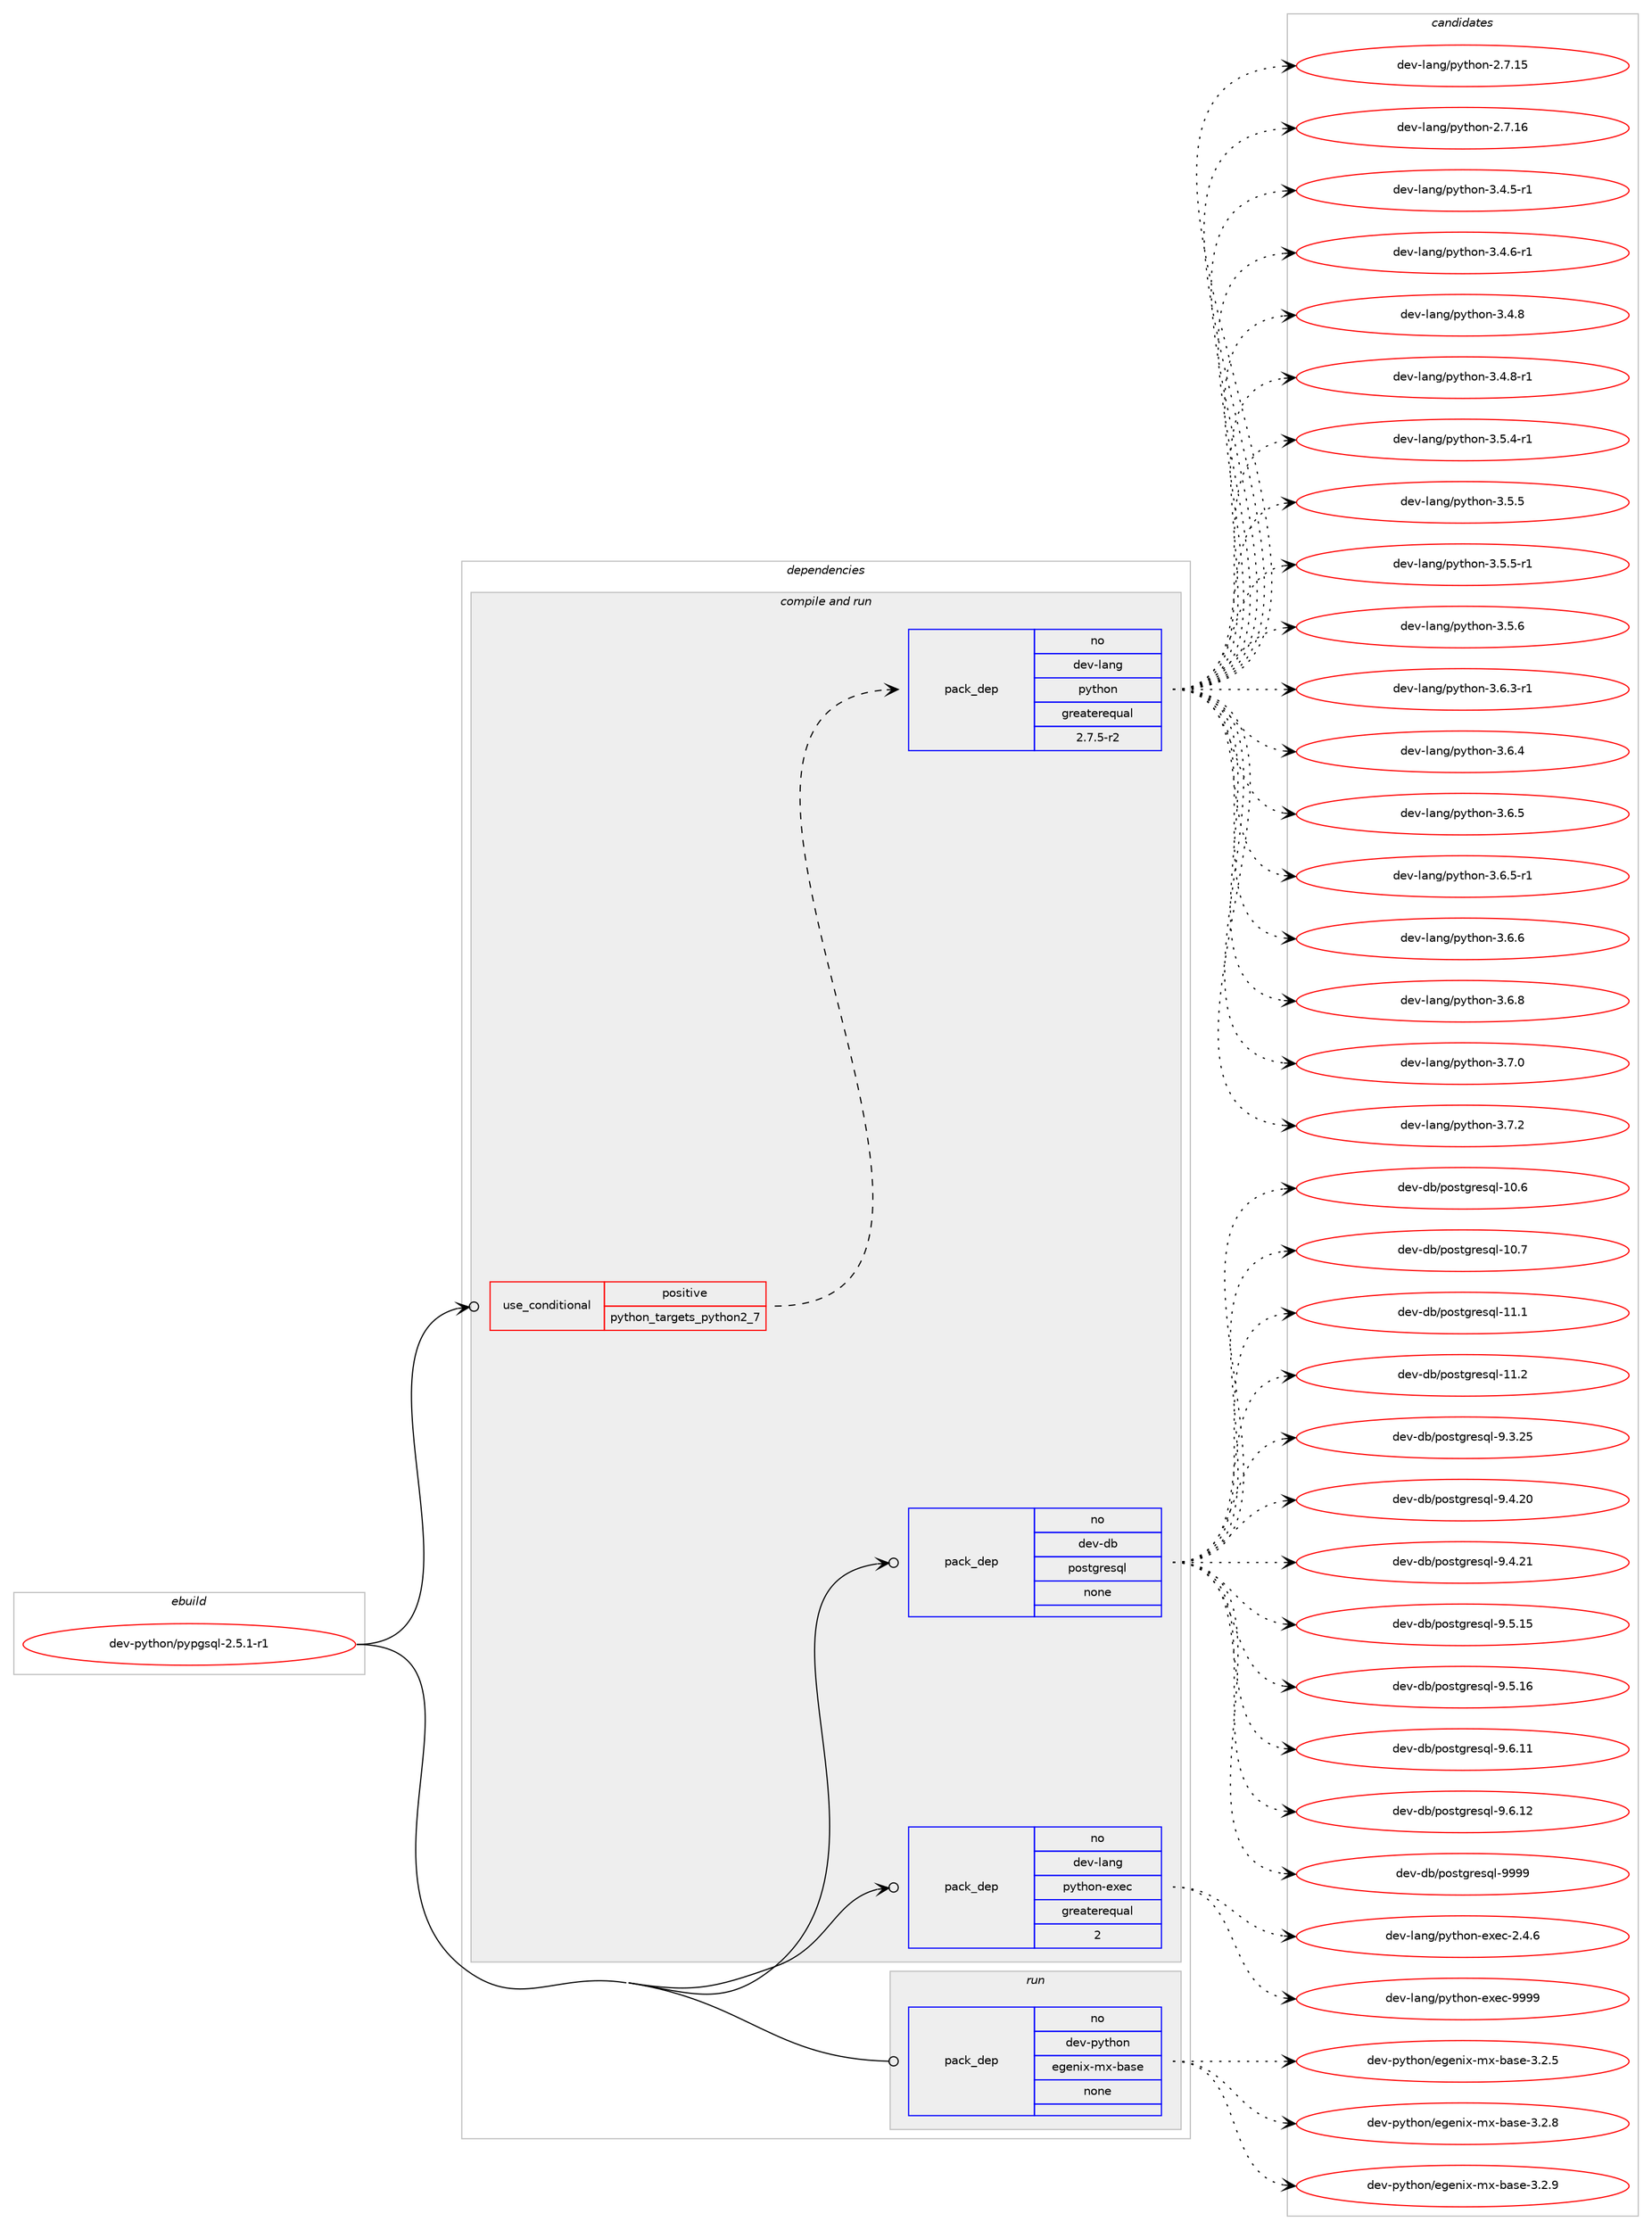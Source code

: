 digraph prolog {

# *************
# Graph options
# *************

newrank=true;
concentrate=true;
compound=true;
graph [rankdir=LR,fontname=Helvetica,fontsize=10,ranksep=1.5];#, ranksep=2.5, nodesep=0.2];
edge  [arrowhead=vee];
node  [fontname=Helvetica,fontsize=10];

# **********
# The ebuild
# **********

subgraph cluster_leftcol {
color=gray;
rank=same;
label=<<i>ebuild</i>>;
id [label="dev-python/pypgsql-2.5.1-r1", color=red, width=4, href="../dev-python/pypgsql-2.5.1-r1.svg"];
}

# ****************
# The dependencies
# ****************

subgraph cluster_midcol {
color=gray;
label=<<i>dependencies</i>>;
subgraph cluster_compile {
fillcolor="#eeeeee";
style=filled;
label=<<i>compile</i>>;
}
subgraph cluster_compileandrun {
fillcolor="#eeeeee";
style=filled;
label=<<i>compile and run</i>>;
subgraph cond381489 {
dependency1431270 [label=<<TABLE BORDER="0" CELLBORDER="1" CELLSPACING="0" CELLPADDING="4"><TR><TD ROWSPAN="3" CELLPADDING="10">use_conditional</TD></TR><TR><TD>positive</TD></TR><TR><TD>python_targets_python2_7</TD></TR></TABLE>>, shape=none, color=red];
subgraph pack1026458 {
dependency1431271 [label=<<TABLE BORDER="0" CELLBORDER="1" CELLSPACING="0" CELLPADDING="4" WIDTH="220"><TR><TD ROWSPAN="6" CELLPADDING="30">pack_dep</TD></TR><TR><TD WIDTH="110">no</TD></TR><TR><TD>dev-lang</TD></TR><TR><TD>python</TD></TR><TR><TD>greaterequal</TD></TR><TR><TD>2.7.5-r2</TD></TR></TABLE>>, shape=none, color=blue];
}
dependency1431270:e -> dependency1431271:w [weight=20,style="dashed",arrowhead="vee"];
}
id:e -> dependency1431270:w [weight=20,style="solid",arrowhead="odotvee"];
subgraph pack1026459 {
dependency1431272 [label=<<TABLE BORDER="0" CELLBORDER="1" CELLSPACING="0" CELLPADDING="4" WIDTH="220"><TR><TD ROWSPAN="6" CELLPADDING="30">pack_dep</TD></TR><TR><TD WIDTH="110">no</TD></TR><TR><TD>dev-db</TD></TR><TR><TD>postgresql</TD></TR><TR><TD>none</TD></TR><TR><TD></TD></TR></TABLE>>, shape=none, color=blue];
}
id:e -> dependency1431272:w [weight=20,style="solid",arrowhead="odotvee"];
subgraph pack1026460 {
dependency1431273 [label=<<TABLE BORDER="0" CELLBORDER="1" CELLSPACING="0" CELLPADDING="4" WIDTH="220"><TR><TD ROWSPAN="6" CELLPADDING="30">pack_dep</TD></TR><TR><TD WIDTH="110">no</TD></TR><TR><TD>dev-lang</TD></TR><TR><TD>python-exec</TD></TR><TR><TD>greaterequal</TD></TR><TR><TD>2</TD></TR></TABLE>>, shape=none, color=blue];
}
id:e -> dependency1431273:w [weight=20,style="solid",arrowhead="odotvee"];
}
subgraph cluster_run {
fillcolor="#eeeeee";
style=filled;
label=<<i>run</i>>;
subgraph pack1026461 {
dependency1431274 [label=<<TABLE BORDER="0" CELLBORDER="1" CELLSPACING="0" CELLPADDING="4" WIDTH="220"><TR><TD ROWSPAN="6" CELLPADDING="30">pack_dep</TD></TR><TR><TD WIDTH="110">no</TD></TR><TR><TD>dev-python</TD></TR><TR><TD>egenix-mx-base</TD></TR><TR><TD>none</TD></TR><TR><TD></TD></TR></TABLE>>, shape=none, color=blue];
}
id:e -> dependency1431274:w [weight=20,style="solid",arrowhead="odot"];
}
}

# **************
# The candidates
# **************

subgraph cluster_choices {
rank=same;
color=gray;
label=<<i>candidates</i>>;

subgraph choice1026458 {
color=black;
nodesep=1;
choice10010111845108971101034711212111610411111045504655464953 [label="dev-lang/python-2.7.15", color=red, width=4,href="../dev-lang/python-2.7.15.svg"];
choice10010111845108971101034711212111610411111045504655464954 [label="dev-lang/python-2.7.16", color=red, width=4,href="../dev-lang/python-2.7.16.svg"];
choice1001011184510897110103471121211161041111104551465246534511449 [label="dev-lang/python-3.4.5-r1", color=red, width=4,href="../dev-lang/python-3.4.5-r1.svg"];
choice1001011184510897110103471121211161041111104551465246544511449 [label="dev-lang/python-3.4.6-r1", color=red, width=4,href="../dev-lang/python-3.4.6-r1.svg"];
choice100101118451089711010347112121116104111110455146524656 [label="dev-lang/python-3.4.8", color=red, width=4,href="../dev-lang/python-3.4.8.svg"];
choice1001011184510897110103471121211161041111104551465246564511449 [label="dev-lang/python-3.4.8-r1", color=red, width=4,href="../dev-lang/python-3.4.8-r1.svg"];
choice1001011184510897110103471121211161041111104551465346524511449 [label="dev-lang/python-3.5.4-r1", color=red, width=4,href="../dev-lang/python-3.5.4-r1.svg"];
choice100101118451089711010347112121116104111110455146534653 [label="dev-lang/python-3.5.5", color=red, width=4,href="../dev-lang/python-3.5.5.svg"];
choice1001011184510897110103471121211161041111104551465346534511449 [label="dev-lang/python-3.5.5-r1", color=red, width=4,href="../dev-lang/python-3.5.5-r1.svg"];
choice100101118451089711010347112121116104111110455146534654 [label="dev-lang/python-3.5.6", color=red, width=4,href="../dev-lang/python-3.5.6.svg"];
choice1001011184510897110103471121211161041111104551465446514511449 [label="dev-lang/python-3.6.3-r1", color=red, width=4,href="../dev-lang/python-3.6.3-r1.svg"];
choice100101118451089711010347112121116104111110455146544652 [label="dev-lang/python-3.6.4", color=red, width=4,href="../dev-lang/python-3.6.4.svg"];
choice100101118451089711010347112121116104111110455146544653 [label="dev-lang/python-3.6.5", color=red, width=4,href="../dev-lang/python-3.6.5.svg"];
choice1001011184510897110103471121211161041111104551465446534511449 [label="dev-lang/python-3.6.5-r1", color=red, width=4,href="../dev-lang/python-3.6.5-r1.svg"];
choice100101118451089711010347112121116104111110455146544654 [label="dev-lang/python-3.6.6", color=red, width=4,href="../dev-lang/python-3.6.6.svg"];
choice100101118451089711010347112121116104111110455146544656 [label="dev-lang/python-3.6.8", color=red, width=4,href="../dev-lang/python-3.6.8.svg"];
choice100101118451089711010347112121116104111110455146554648 [label="dev-lang/python-3.7.0", color=red, width=4,href="../dev-lang/python-3.7.0.svg"];
choice100101118451089711010347112121116104111110455146554650 [label="dev-lang/python-3.7.2", color=red, width=4,href="../dev-lang/python-3.7.2.svg"];
dependency1431271:e -> choice10010111845108971101034711212111610411111045504655464953:w [style=dotted,weight="100"];
dependency1431271:e -> choice10010111845108971101034711212111610411111045504655464954:w [style=dotted,weight="100"];
dependency1431271:e -> choice1001011184510897110103471121211161041111104551465246534511449:w [style=dotted,weight="100"];
dependency1431271:e -> choice1001011184510897110103471121211161041111104551465246544511449:w [style=dotted,weight="100"];
dependency1431271:e -> choice100101118451089711010347112121116104111110455146524656:w [style=dotted,weight="100"];
dependency1431271:e -> choice1001011184510897110103471121211161041111104551465246564511449:w [style=dotted,weight="100"];
dependency1431271:e -> choice1001011184510897110103471121211161041111104551465346524511449:w [style=dotted,weight="100"];
dependency1431271:e -> choice100101118451089711010347112121116104111110455146534653:w [style=dotted,weight="100"];
dependency1431271:e -> choice1001011184510897110103471121211161041111104551465346534511449:w [style=dotted,weight="100"];
dependency1431271:e -> choice100101118451089711010347112121116104111110455146534654:w [style=dotted,weight="100"];
dependency1431271:e -> choice1001011184510897110103471121211161041111104551465446514511449:w [style=dotted,weight="100"];
dependency1431271:e -> choice100101118451089711010347112121116104111110455146544652:w [style=dotted,weight="100"];
dependency1431271:e -> choice100101118451089711010347112121116104111110455146544653:w [style=dotted,weight="100"];
dependency1431271:e -> choice1001011184510897110103471121211161041111104551465446534511449:w [style=dotted,weight="100"];
dependency1431271:e -> choice100101118451089711010347112121116104111110455146544654:w [style=dotted,weight="100"];
dependency1431271:e -> choice100101118451089711010347112121116104111110455146544656:w [style=dotted,weight="100"];
dependency1431271:e -> choice100101118451089711010347112121116104111110455146554648:w [style=dotted,weight="100"];
dependency1431271:e -> choice100101118451089711010347112121116104111110455146554650:w [style=dotted,weight="100"];
}
subgraph choice1026459 {
color=black;
nodesep=1;
choice1001011184510098471121111151161031141011151131084549484654 [label="dev-db/postgresql-10.6", color=red, width=4,href="../dev-db/postgresql-10.6.svg"];
choice1001011184510098471121111151161031141011151131084549484655 [label="dev-db/postgresql-10.7", color=red, width=4,href="../dev-db/postgresql-10.7.svg"];
choice1001011184510098471121111151161031141011151131084549494649 [label="dev-db/postgresql-11.1", color=red, width=4,href="../dev-db/postgresql-11.1.svg"];
choice1001011184510098471121111151161031141011151131084549494650 [label="dev-db/postgresql-11.2", color=red, width=4,href="../dev-db/postgresql-11.2.svg"];
choice10010111845100984711211111511610311410111511310845574651465053 [label="dev-db/postgresql-9.3.25", color=red, width=4,href="../dev-db/postgresql-9.3.25.svg"];
choice10010111845100984711211111511610311410111511310845574652465048 [label="dev-db/postgresql-9.4.20", color=red, width=4,href="../dev-db/postgresql-9.4.20.svg"];
choice10010111845100984711211111511610311410111511310845574652465049 [label="dev-db/postgresql-9.4.21", color=red, width=4,href="../dev-db/postgresql-9.4.21.svg"];
choice10010111845100984711211111511610311410111511310845574653464953 [label="dev-db/postgresql-9.5.15", color=red, width=4,href="../dev-db/postgresql-9.5.15.svg"];
choice10010111845100984711211111511610311410111511310845574653464954 [label="dev-db/postgresql-9.5.16", color=red, width=4,href="../dev-db/postgresql-9.5.16.svg"];
choice10010111845100984711211111511610311410111511310845574654464949 [label="dev-db/postgresql-9.6.11", color=red, width=4,href="../dev-db/postgresql-9.6.11.svg"];
choice10010111845100984711211111511610311410111511310845574654464950 [label="dev-db/postgresql-9.6.12", color=red, width=4,href="../dev-db/postgresql-9.6.12.svg"];
choice1001011184510098471121111151161031141011151131084557575757 [label="dev-db/postgresql-9999", color=red, width=4,href="../dev-db/postgresql-9999.svg"];
dependency1431272:e -> choice1001011184510098471121111151161031141011151131084549484654:w [style=dotted,weight="100"];
dependency1431272:e -> choice1001011184510098471121111151161031141011151131084549484655:w [style=dotted,weight="100"];
dependency1431272:e -> choice1001011184510098471121111151161031141011151131084549494649:w [style=dotted,weight="100"];
dependency1431272:e -> choice1001011184510098471121111151161031141011151131084549494650:w [style=dotted,weight="100"];
dependency1431272:e -> choice10010111845100984711211111511610311410111511310845574651465053:w [style=dotted,weight="100"];
dependency1431272:e -> choice10010111845100984711211111511610311410111511310845574652465048:w [style=dotted,weight="100"];
dependency1431272:e -> choice10010111845100984711211111511610311410111511310845574652465049:w [style=dotted,weight="100"];
dependency1431272:e -> choice10010111845100984711211111511610311410111511310845574653464953:w [style=dotted,weight="100"];
dependency1431272:e -> choice10010111845100984711211111511610311410111511310845574653464954:w [style=dotted,weight="100"];
dependency1431272:e -> choice10010111845100984711211111511610311410111511310845574654464949:w [style=dotted,weight="100"];
dependency1431272:e -> choice10010111845100984711211111511610311410111511310845574654464950:w [style=dotted,weight="100"];
dependency1431272:e -> choice1001011184510098471121111151161031141011151131084557575757:w [style=dotted,weight="100"];
}
subgraph choice1026460 {
color=black;
nodesep=1;
choice1001011184510897110103471121211161041111104510112010199455046524654 [label="dev-lang/python-exec-2.4.6", color=red, width=4,href="../dev-lang/python-exec-2.4.6.svg"];
choice10010111845108971101034711212111610411111045101120101994557575757 [label="dev-lang/python-exec-9999", color=red, width=4,href="../dev-lang/python-exec-9999.svg"];
dependency1431273:e -> choice1001011184510897110103471121211161041111104510112010199455046524654:w [style=dotted,weight="100"];
dependency1431273:e -> choice10010111845108971101034711212111610411111045101120101994557575757:w [style=dotted,weight="100"];
}
subgraph choice1026461 {
color=black;
nodesep=1;
choice100101118451121211161041111104710110310111010512045109120459897115101455146504653 [label="dev-python/egenix-mx-base-3.2.5", color=red, width=4,href="../dev-python/egenix-mx-base-3.2.5.svg"];
choice100101118451121211161041111104710110310111010512045109120459897115101455146504656 [label="dev-python/egenix-mx-base-3.2.8", color=red, width=4,href="../dev-python/egenix-mx-base-3.2.8.svg"];
choice100101118451121211161041111104710110310111010512045109120459897115101455146504657 [label="dev-python/egenix-mx-base-3.2.9", color=red, width=4,href="../dev-python/egenix-mx-base-3.2.9.svg"];
dependency1431274:e -> choice100101118451121211161041111104710110310111010512045109120459897115101455146504653:w [style=dotted,weight="100"];
dependency1431274:e -> choice100101118451121211161041111104710110310111010512045109120459897115101455146504656:w [style=dotted,weight="100"];
dependency1431274:e -> choice100101118451121211161041111104710110310111010512045109120459897115101455146504657:w [style=dotted,weight="100"];
}
}

}
